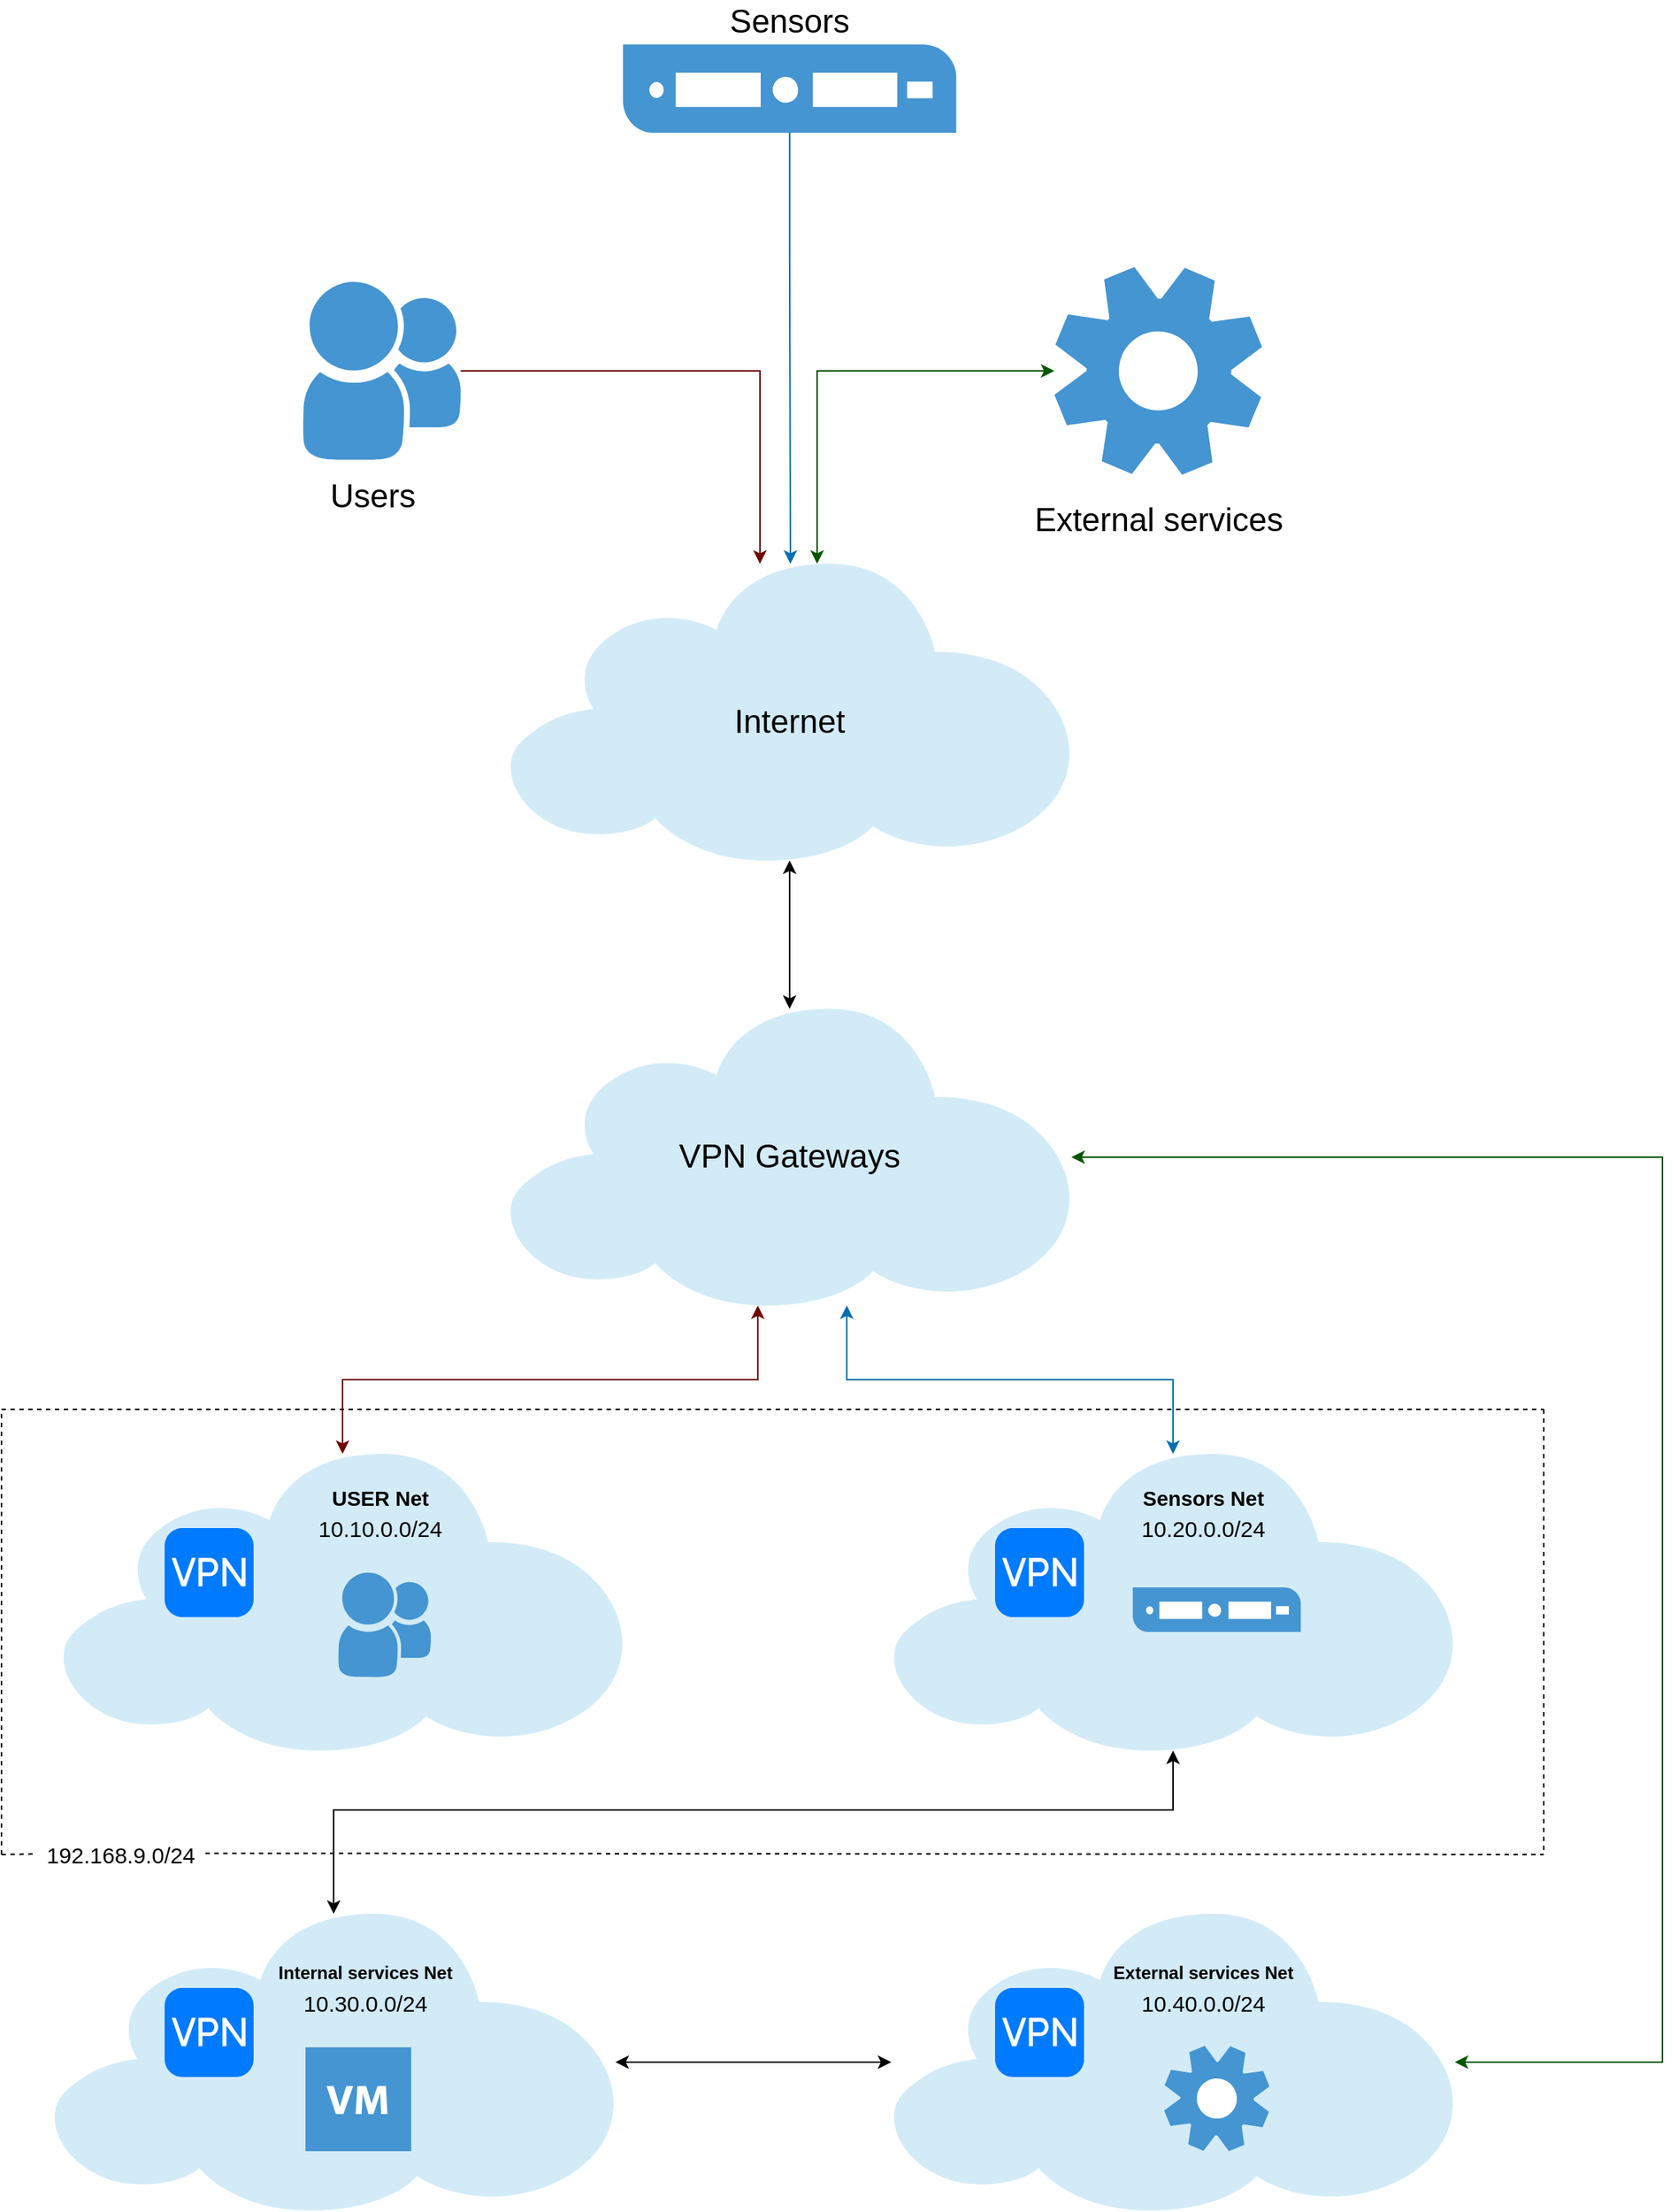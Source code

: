 <mxfile version="14.3.1" type="github"><diagram id="MDXJFjJfNh9OXjP4r4t9" name="Page-1"><mxGraphModel dx="1464" dy="2100" grid="1" gridSize="10" guides="1" tooltips="1" connect="1" arrows="1" fold="1" page="1" pageScale="1" pageWidth="827" pageHeight="1169" math="0" shadow="0"><root><mxCell id="0"/><mxCell id="1" parent="0"/><mxCell id="HdkyvseI2gNJO4S1q-cR-1" value="" style="shadow=0;dashed=0;html=1;strokeColor=none;fillColor=#4495D1;labelPosition=center;verticalLabelPosition=bottom;verticalAlign=top;align=center;outlineConnect=0;shape=mxgraph.veeam.2d.cloud;" vertex="1" parent="1"><mxGeometry x="40" y="30" width="380" height="200" as="geometry"/></mxCell><mxCell id="HdkyvseI2gNJO4S1q-cR-3" value="USER Net" style="text;html=1;align=center;verticalAlign=middle;resizable=0;points=[];autosize=1;strokeWidth=1;fontStyle=1;fontSize=14;" vertex="1" parent="1"><mxGeometry x="214.57" y="50" width="80" height="20" as="geometry"/></mxCell><mxCell id="HdkyvseI2gNJO4S1q-cR-4" value="" style="shadow=0;dashed=0;html=1;strokeColor=none;fillColor=#4495D1;labelPosition=center;verticalLabelPosition=bottom;verticalAlign=top;align=center;outlineConnect=0;shape=mxgraph.veeam.2d.cloud;" vertex="1" parent="1"><mxGeometry x="600" y="30" width="380" height="200" as="geometry"/></mxCell><mxCell id="HdkyvseI2gNJO4S1q-cR-5" value="" style="shadow=0;dashed=0;html=1;strokeColor=none;fillColor=#4495D1;labelPosition=center;verticalLabelPosition=bottom;verticalAlign=top;align=center;outlineConnect=0;shape=mxgraph.veeam.2d.cloud;" vertex="1" parent="1"><mxGeometry x="600" y="340" width="380" height="200" as="geometry"/></mxCell><mxCell id="HdkyvseI2gNJO4S1q-cR-37" style="edgeStyle=orthogonalEdgeStyle;rounded=0;orthogonalLoop=1;jettySize=auto;html=1;strokeColor=#000000;startArrow=classic;startFill=1;" edge="1" parent="1" source="HdkyvseI2gNJO4S1q-cR-6" target="HdkyvseI2gNJO4S1q-cR-4"><mxGeometry relative="1" as="geometry"><Array as="points"><mxPoint x="224" y="270"/><mxPoint x="790" y="270"/></Array></mxGeometry></mxCell><mxCell id="HdkyvseI2gNJO4S1q-cR-47" style="edgeStyle=orthogonalEdgeStyle;rounded=0;orthogonalLoop=1;jettySize=auto;html=1;startArrow=classic;startFill=1;strokeColor=#000000;fontSize=22;" edge="1" parent="1" source="HdkyvseI2gNJO4S1q-cR-6" target="HdkyvseI2gNJO4S1q-cR-5"><mxGeometry relative="1" as="geometry"/></mxCell><mxCell id="HdkyvseI2gNJO4S1q-cR-6" value="" style="shadow=0;dashed=0;html=1;strokeColor=none;fillColor=#4495D1;labelPosition=center;verticalLabelPosition=bottom;verticalAlign=top;align=center;outlineConnect=0;shape=mxgraph.veeam.2d.cloud;" vertex="1" parent="1"><mxGeometry x="34" y="340" width="380" height="200" as="geometry"/></mxCell><mxCell id="HdkyvseI2gNJO4S1q-cR-9" value="" style="html=1;strokeWidth=1;shadow=0;dashed=0;shape=mxgraph.ios7.misc.vpn;fillColor=#007AFF;strokeColor=none;buttonText=;strokeColor2=#222222;fontColor=#222222;fontSize=8;verticalLabelPosition=bottom;verticalAlign=top;align=center;" vertex="1" parent="1"><mxGeometry x="110" y="80" width="60" height="60" as="geometry"/></mxCell><mxCell id="HdkyvseI2gNJO4S1q-cR-10" value="" style="html=1;strokeWidth=1;shadow=0;dashed=0;shape=mxgraph.ios7.misc.vpn;fillColor=#007AFF;strokeColor=none;buttonText=;strokeColor2=#222222;fontColor=#222222;fontSize=8;verticalLabelPosition=bottom;verticalAlign=top;align=center;" vertex="1" parent="1"><mxGeometry x="670" y="80" width="60" height="60" as="geometry"/></mxCell><mxCell id="HdkyvseI2gNJO4S1q-cR-11" value="" style="html=1;strokeWidth=1;shadow=0;dashed=0;shape=mxgraph.ios7.misc.vpn;fillColor=#007AFF;strokeColor=none;buttonText=;strokeColor2=#222222;fontColor=#222222;fontSize=8;verticalLabelPosition=bottom;verticalAlign=top;align=center;" vertex="1" parent="1"><mxGeometry x="670" y="390" width="60" height="60" as="geometry"/></mxCell><mxCell id="HdkyvseI2gNJO4S1q-cR-12" value="" style="html=1;strokeWidth=1;shadow=0;dashed=0;shape=mxgraph.ios7.misc.vpn;fillColor=#007AFF;strokeColor=none;buttonText=;strokeColor2=#222222;fontColor=#222222;fontSize=8;verticalLabelPosition=bottom;verticalAlign=top;align=center;" vertex="1" parent="1"><mxGeometry x="110" y="390" width="60" height="60" as="geometry"/></mxCell><mxCell id="HdkyvseI2gNJO4S1q-cR-14" value="" style="shadow=0;dashed=0;html=1;strokeColor=none;fillColor=#4495D1;labelPosition=center;verticalLabelPosition=bottom;verticalAlign=top;align=center;outlineConnect=0;shape=mxgraph.veeam.2d.group;" vertex="1" parent="1"><mxGeometry x="227.1" y="110" width="62.47" height="70.4" as="geometry"/></mxCell><mxCell id="HdkyvseI2gNJO4S1q-cR-15" value="" style="shadow=0;dashed=0;html=1;strokeColor=none;fillColor=#4495D1;labelPosition=center;verticalLabelPosition=bottom;verticalAlign=top;align=center;outlineConnect=0;shape=mxgraph.veeam.2d.virtual_machine;" vertex="1" parent="1"><mxGeometry x="205" y="430" width="71.27" height="70" as="geometry"/></mxCell><mxCell id="HdkyvseI2gNJO4S1q-cR-16" value="10.10.0.0/24" style="text;html=1;align=center;verticalAlign=middle;resizable=0;points=[];autosize=1;fontSize=15;" vertex="1" parent="1"><mxGeometry x="204.57" y="70" width="100" height="20" as="geometry"/></mxCell><mxCell id="HdkyvseI2gNJO4S1q-cR-17" value="Sensors Net" style="text;html=1;align=center;verticalAlign=middle;resizable=0;points=[];autosize=1;fontStyle=1;fontSize=14;" vertex="1" parent="1"><mxGeometry x="760.0" y="50" width="100" height="20" as="geometry"/></mxCell><mxCell id="HdkyvseI2gNJO4S1q-cR-18" value="10.20.0.0/24" style="text;html=1;align=center;verticalAlign=middle;resizable=0;points=[];autosize=1;fontSize=15;" vertex="1" parent="1"><mxGeometry x="760" y="70" width="100" height="20" as="geometry"/></mxCell><mxCell id="HdkyvseI2gNJO4S1q-cR-19" value="External services Net" style="text;html=1;align=center;verticalAlign=middle;resizable=0;points=[];autosize=1;fontStyle=1;fontSize=12;" vertex="1" parent="1"><mxGeometry x="740.0" y="370" width="140" height="20" as="geometry"/></mxCell><mxCell id="HdkyvseI2gNJO4S1q-cR-20" value="10.40.0.0/24" style="text;html=1;align=center;verticalAlign=middle;resizable=0;points=[];autosize=1;fontSize=15;" vertex="1" parent="1"><mxGeometry x="760" y="390" width="100" height="20" as="geometry"/></mxCell><mxCell id="HdkyvseI2gNJO4S1q-cR-21" value="Internal services Net" style="text;html=1;align=center;verticalAlign=middle;resizable=0;points=[];autosize=1;fontStyle=1" vertex="1" parent="1"><mxGeometry x="180.0" y="370" width="130" height="20" as="geometry"/></mxCell><mxCell id="HdkyvseI2gNJO4S1q-cR-22" value="10.30.0.0/24" style="text;html=1;align=center;verticalAlign=middle;resizable=0;points=[];autosize=1;fontSize=15;" vertex="1" parent="1"><mxGeometry x="195" y="390" width="100" height="20" as="geometry"/></mxCell><mxCell id="HdkyvseI2gNJO4S1q-cR-23" value="" style="endArrow=none;dashed=1;html=1;" edge="1" parent="1"><mxGeometry width="50" height="50" relative="1" as="geometry"><mxPoint as="sourcePoint"/><mxPoint x="1040" as="targetPoint"/></mxGeometry></mxCell><mxCell id="HdkyvseI2gNJO4S1q-cR-24" value="" style="endArrow=none;dashed=1;html=1;" edge="1" parent="1"><mxGeometry width="50" height="50" relative="1" as="geometry"><mxPoint x="1040" as="sourcePoint"/><mxPoint x="1040" y="300" as="targetPoint"/></mxGeometry></mxCell><mxCell id="HdkyvseI2gNJO4S1q-cR-25" value="" style="endArrow=none;dashed=1;html=1;exitX=1.023;exitY=0.46;exitDx=0;exitDy=0;exitPerimeter=0;" edge="1" parent="1" source="HdkyvseI2gNJO4S1q-cR-30"><mxGeometry width="50" height="50" relative="1" as="geometry"><mxPoint x="520" y="300" as="sourcePoint"/><mxPoint x="1040" y="300" as="targetPoint"/></mxGeometry></mxCell><mxCell id="HdkyvseI2gNJO4S1q-cR-28" value="" style="endArrow=none;dashed=1;html=1;" edge="1" parent="1"><mxGeometry width="50" height="50" relative="1" as="geometry"><mxPoint y="300" as="sourcePoint"/><mxPoint as="targetPoint"/></mxGeometry></mxCell><mxCell id="HdkyvseI2gNJO4S1q-cR-30" value="192.168.9.0/24" style="text;html=1;align=center;verticalAlign=middle;resizable=0;points=[];autosize=1;fontSize=15;" vertex="1" parent="1"><mxGeometry x="25" y="290" width="110" height="20" as="geometry"/></mxCell><mxCell id="HdkyvseI2gNJO4S1q-cR-32" value="" style="endArrow=none;dashed=1;html=1;entryX=-0.025;entryY=0.483;entryDx=0;entryDy=0;entryPerimeter=0;" edge="1" parent="1" target="HdkyvseI2gNJO4S1q-cR-30"><mxGeometry width="50" height="50" relative="1" as="geometry"><mxPoint y="300" as="sourcePoint"/><mxPoint x="430" y="300" as="targetPoint"/></mxGeometry></mxCell><mxCell id="HdkyvseI2gNJO4S1q-cR-35" value="" style="shadow=0;dashed=0;html=1;strokeColor=none;fillColor=#4495D1;labelPosition=center;verticalLabelPosition=bottom;verticalAlign=top;align=center;outlineConnect=0;shape=mxgraph.veeam.2d.service;" vertex="1" parent="1"><mxGeometry x="784" y="429" width="71" height="71" as="geometry"/></mxCell><mxCell id="HdkyvseI2gNJO4S1q-cR-38" value="" style="shadow=0;dashed=0;html=1;strokeColor=none;fillColor=#4495D1;labelPosition=center;verticalLabelPosition=bottom;verticalAlign=top;align=center;outlineConnect=0;shape=mxgraph.veeam.2d.cloud;" vertex="1" parent="1"><mxGeometry x="341.45" y="-570" width="380" height="200" as="geometry"/></mxCell><mxCell id="HdkyvseI2gNJO4S1q-cR-39" value="&lt;div style=&quot;font-size: 22px;&quot;&gt;Internet&lt;/div&gt;&lt;div style=&quot;font-size: 22px;&quot;&gt;&lt;br style=&quot;font-size: 22px;&quot;&gt;&lt;/div&gt;" style="text;html=1;align=center;verticalAlign=middle;resizable=0;points=[];autosize=1;fontSize=22;" vertex="1" parent="1"><mxGeometry x="486.45" y="-480" width="90" height="60" as="geometry"/></mxCell><mxCell id="HdkyvseI2gNJO4S1q-cR-42" style="edgeStyle=orthogonalEdgeStyle;rounded=0;orthogonalLoop=1;jettySize=auto;html=1;strokeColor=#6F0000;fontSize=22;fillColor=#a20025;" edge="1" parent="1" source="HdkyvseI2gNJO4S1q-cR-40" target="HdkyvseI2gNJO4S1q-cR-38"><mxGeometry relative="1" as="geometry"><Array as="points"><mxPoint x="511.45" y="-700"/></Array></mxGeometry></mxCell><mxCell id="HdkyvseI2gNJO4S1q-cR-40" value="" style="shadow=0;dashed=0;html=1;strokeColor=none;fillColor=#4495D1;labelPosition=center;verticalLabelPosition=bottom;verticalAlign=top;align=center;outlineConnect=0;shape=mxgraph.veeam.2d.group;" vertex="1" parent="1"><mxGeometry x="203.2" y="-760" width="106.49" height="120" as="geometry"/></mxCell><mxCell id="HdkyvseI2gNJO4S1q-cR-43" style="edgeStyle=orthogonalEdgeStyle;rounded=0;orthogonalLoop=1;jettySize=auto;html=1;strokeColor=#006EAF;fontSize=22;fillColor=#1ba1e2;" edge="1" parent="1" source="HdkyvseI2gNJO4S1q-cR-41" target="HdkyvseI2gNJO4S1q-cR-38"><mxGeometry relative="1" as="geometry"><Array as="points"><mxPoint x="532" y="-780"/><mxPoint x="532" y="-780"/></Array></mxGeometry></mxCell><mxCell id="HdkyvseI2gNJO4S1q-cR-41" value="" style="pointerEvents=1;shadow=0;dashed=0;html=1;strokeColor=none;fillColor=#4495D1;labelPosition=center;verticalLabelPosition=bottom;verticalAlign=top;align=center;outlineConnect=0;shape=mxgraph.veeam.server;fontSize=22;" vertex="1" parent="1"><mxGeometry x="419.1" y="-920" width="224.7" height="59.5" as="geometry"/></mxCell><mxCell id="HdkyvseI2gNJO4S1q-cR-45" style="edgeStyle=orthogonalEdgeStyle;rounded=0;orthogonalLoop=1;jettySize=auto;html=1;strokeColor=#000000;fontSize=22;startArrow=classic;startFill=1;" edge="1" parent="1" source="HdkyvseI2gNJO4S1q-cR-44" target="HdkyvseI2gNJO4S1q-cR-38"><mxGeometry relative="1" as="geometry"/></mxCell><mxCell id="HdkyvseI2gNJO4S1q-cR-48" style="edgeStyle=orthogonalEdgeStyle;rounded=0;orthogonalLoop=1;jettySize=auto;html=1;startArrow=classic;startFill=1;strokeColor=#6F0000;fontSize=22;fillColor=#a20025;" edge="1" parent="1" source="HdkyvseI2gNJO4S1q-cR-44" target="HdkyvseI2gNJO4S1q-cR-1"><mxGeometry relative="1" as="geometry"><Array as="points"><mxPoint x="510" y="-20"/><mxPoint x="230" y="-20"/></Array></mxGeometry></mxCell><mxCell id="HdkyvseI2gNJO4S1q-cR-49" style="edgeStyle=orthogonalEdgeStyle;rounded=0;orthogonalLoop=1;jettySize=auto;html=1;startArrow=classic;startFill=1;strokeColor=#006EAF;fontSize=22;fillColor=#1ba1e2;" edge="1" parent="1" source="HdkyvseI2gNJO4S1q-cR-44" target="HdkyvseI2gNJO4S1q-cR-4"><mxGeometry relative="1" as="geometry"><Array as="points"><mxPoint x="570" y="-20"/><mxPoint x="790" y="-20"/></Array></mxGeometry></mxCell><mxCell id="HdkyvseI2gNJO4S1q-cR-55" style="edgeStyle=orthogonalEdgeStyle;rounded=0;orthogonalLoop=1;jettySize=auto;html=1;startArrow=classic;startFill=1;strokeColor=#005700;fontSize=22;fillColor=#008a00;" edge="1" parent="1" source="HdkyvseI2gNJO4S1q-cR-44" target="HdkyvseI2gNJO4S1q-cR-5"><mxGeometry relative="1" as="geometry"><Array as="points"><mxPoint x="1120" y="-170"/><mxPoint x="1120" y="440"/></Array></mxGeometry></mxCell><mxCell id="HdkyvseI2gNJO4S1q-cR-44" value="" style="shadow=0;dashed=0;html=1;strokeColor=none;fillColor=#4495D1;labelPosition=center;verticalLabelPosition=bottom;verticalAlign=top;align=center;outlineConnect=0;shape=mxgraph.veeam.2d.cloud;" vertex="1" parent="1"><mxGeometry x="341.45" y="-270" width="380" height="200" as="geometry"/></mxCell><mxCell id="HdkyvseI2gNJO4S1q-cR-46" value="VPN Gateways" style="text;html=1;align=center;verticalAlign=middle;resizable=0;points=[];autosize=1;fontSize=22;" vertex="1" parent="1"><mxGeometry x="451.45" y="-185" width="160" height="30" as="geometry"/></mxCell><mxCell id="HdkyvseI2gNJO4S1q-cR-50" value="Users" style="text;html=1;align=center;verticalAlign=middle;resizable=0;points=[];autosize=1;fontSize=22;" vertex="1" parent="1"><mxGeometry x="214.57" y="-630" width="70" height="30" as="geometry"/></mxCell><mxCell id="HdkyvseI2gNJO4S1q-cR-51" value="Sensors" style="text;html=1;align=center;verticalAlign=middle;resizable=0;points=[];autosize=1;fontSize=22;" vertex="1" parent="1"><mxGeometry x="481.45" y="-950" width="100" height="30" as="geometry"/></mxCell><mxCell id="HdkyvseI2gNJO4S1q-cR-52" value="" style="pointerEvents=1;shadow=0;dashed=0;html=1;strokeColor=none;fillColor=#4495D1;labelPosition=center;verticalLabelPosition=bottom;verticalAlign=top;align=center;outlineConnect=0;shape=mxgraph.veeam.server;fontSize=22;" vertex="1" parent="1"><mxGeometry x="762.85" y="120" width="113.29" height="30" as="geometry"/></mxCell><mxCell id="HdkyvseI2gNJO4S1q-cR-54" style="edgeStyle=orthogonalEdgeStyle;rounded=0;orthogonalLoop=1;jettySize=auto;html=1;startArrow=classic;startFill=1;strokeColor=#005700;fontSize=22;fillColor=#008a00;" edge="1" parent="1" source="HdkyvseI2gNJO4S1q-cR-53" target="HdkyvseI2gNJO4S1q-cR-38"><mxGeometry relative="1" as="geometry"><Array as="points"><mxPoint x="550" y="-700"/></Array></mxGeometry></mxCell><mxCell id="HdkyvseI2gNJO4S1q-cR-53" value="" style="shadow=0;dashed=0;html=1;strokeColor=none;fillColor=#4495D1;labelPosition=center;verticalLabelPosition=bottom;verticalAlign=top;align=center;outlineConnect=0;shape=mxgraph.veeam.2d.service;" vertex="1" parent="1"><mxGeometry x="710" y="-770" width="140" height="140" as="geometry"/></mxCell><mxCell id="HdkyvseI2gNJO4S1q-cR-56" value="External services" style="text;html=1;align=center;verticalAlign=middle;resizable=0;points=[];autosize=1;fontSize=22;" vertex="1" parent="1"><mxGeometry x="690" y="-614.5" width="180" height="30" as="geometry"/></mxCell></root></mxGraphModel></diagram></mxfile>